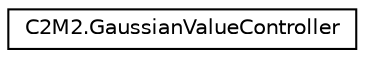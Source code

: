 digraph "Graphical Class Hierarchy"
{
 // LATEX_PDF_SIZE
  edge [fontname="Helvetica",fontsize="10",labelfontname="Helvetica",labelfontsize="10"];
  node [fontname="Helvetica",fontsize="10",shape=record];
  rankdir="LR";
  Node0 [label="C2M2.GaussianValueController",height=0.2,width=0.4,color="black", fillcolor="white", style="filled",URL="$d1/dc9/class_c2_m2_1_1_gaussian_value_controller.html",tooltip="Set a Gaussian width and height, select an area on simulation mesh to add Gaussian values to scaled w..."];
}
